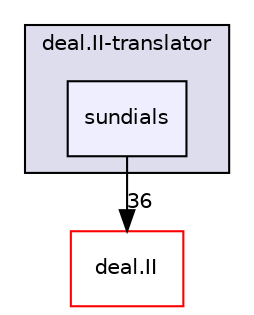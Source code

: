 digraph "include/deal.II-translator/sundials" {
  compound=true
  node [ fontsize="10", fontname="Helvetica"];
  edge [ labelfontsize="10", labelfontname="Helvetica"];
  subgraph clusterdir_386d89ad50a3909c2af5a93b48d2c3ff {
    graph [ bgcolor="#ddddee", pencolor="black", label="deal.II-translator" fontname="Helvetica", fontsize="10", URL="dir_386d89ad50a3909c2af5a93b48d2c3ff.html"]
  dir_8609d7d5ab8350751771087bb2b9a28c [shape=box, label="sundials", style="filled", fillcolor="#eeeeff", pencolor="black", URL="dir_8609d7d5ab8350751771087bb2b9a28c.html"];
  }
  dir_ee90d91a514b839c31faec7a1d916f67 [shape=box label="deal.II" fillcolor="white" style="filled" color="red" URL="dir_ee90d91a514b839c31faec7a1d916f67.html"];
  dir_8609d7d5ab8350751771087bb2b9a28c->dir_ee90d91a514b839c31faec7a1d916f67 [headlabel="36", labeldistance=1.5 headhref="dir_000129_000009.html"];
}
